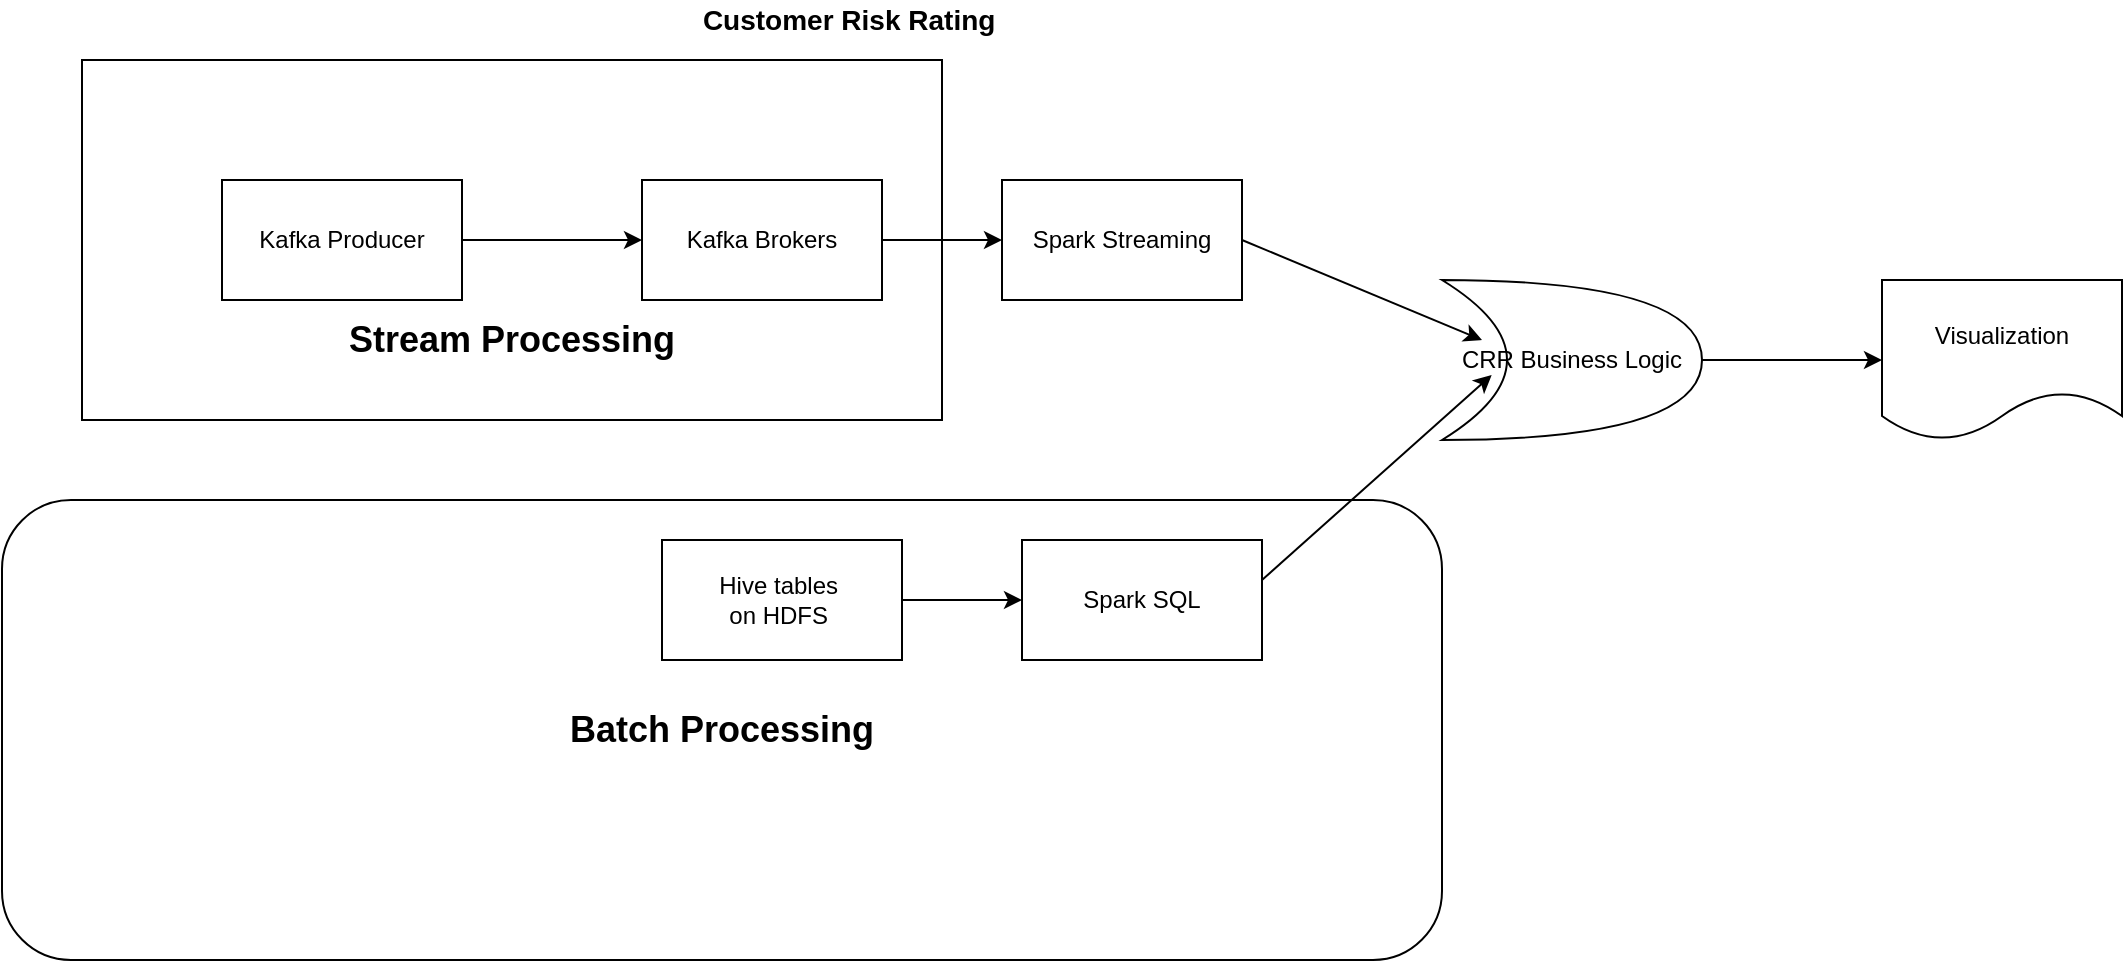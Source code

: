 <mxfile version="14.5.6" type="github">
  <diagram id="3YKS5hAJArZmH1cnRA6m" name="Page-1">
    <mxGraphModel dx="1209" dy="663" grid="1" gridSize="10" guides="1" tooltips="1" connect="1" arrows="1" fold="1" page="1" pageScale="1" pageWidth="1654" pageHeight="1169" math="0" shadow="0">
      <root>
        <mxCell id="0" />
        <mxCell id="1" parent="0" />
        <mxCell id="ugxK-Kp55vjIR1qKH1Q9-30" value="&lt;b&gt;&lt;font style=&quot;font-size: 18px&quot;&gt;Batch Processing&lt;/font&gt;&lt;/b&gt;" style="rounded=1;whiteSpace=wrap;html=1;" vertex="1" parent="1">
          <mxGeometry x="40" y="280" width="720" height="230" as="geometry" />
        </mxCell>
        <mxCell id="ugxK-Kp55vjIR1qKH1Q9-24" value="&lt;br&gt;&lt;br&gt;&lt;br&gt;&lt;br&gt;&lt;br&gt;&lt;br&gt;&lt;br&gt;&lt;font style=&quot;font-size: 18px&quot;&gt;&lt;b&gt;Stream Processing&lt;/b&gt;&lt;/font&gt;" style="rounded=0;whiteSpace=wrap;html=1;" vertex="1" parent="1">
          <mxGeometry x="80" y="60" width="430" height="180" as="geometry" />
        </mxCell>
        <mxCell id="ugxK-Kp55vjIR1qKH1Q9-6" style="edgeStyle=orthogonalEdgeStyle;rounded=0;orthogonalLoop=1;jettySize=auto;html=1;exitX=1;exitY=0.5;exitDx=0;exitDy=0;entryX=0;entryY=0.5;entryDx=0;entryDy=0;" edge="1" parent="1" source="EfSdaL0TcR9g5Bu1C6k8-1" target="ugxK-Kp55vjIR1qKH1Q9-2">
          <mxGeometry relative="1" as="geometry" />
        </mxCell>
        <mxCell id="EfSdaL0TcR9g5Bu1C6k8-1" value="Kafka Producer" style="rounded=0;whiteSpace=wrap;html=1;" parent="1" vertex="1">
          <mxGeometry x="150" y="120" width="120" height="60" as="geometry" />
        </mxCell>
        <mxCell id="ugxK-Kp55vjIR1qKH1Q9-1" value="&lt;b&gt;&lt;font style=&quot;font-size: 14px&quot;&gt;Customer Risk Rating&amp;nbsp;&lt;/font&gt;&lt;/b&gt;" style="text;html=1;align=center;verticalAlign=middle;resizable=0;points=[];autosize=1;" vertex="1" parent="1">
          <mxGeometry x="380" y="30" width="170" height="20" as="geometry" />
        </mxCell>
        <mxCell id="ugxK-Kp55vjIR1qKH1Q9-11" style="edgeStyle=orthogonalEdgeStyle;rounded=0;orthogonalLoop=1;jettySize=auto;html=1;exitX=1;exitY=0.5;exitDx=0;exitDy=0;entryX=0;entryY=0.5;entryDx=0;entryDy=0;" edge="1" parent="1" source="ugxK-Kp55vjIR1qKH1Q9-2" target="ugxK-Kp55vjIR1qKH1Q9-3">
          <mxGeometry relative="1" as="geometry" />
        </mxCell>
        <mxCell id="ugxK-Kp55vjIR1qKH1Q9-2" value="Kafka Brokers" style="rounded=0;whiteSpace=wrap;html=1;" vertex="1" parent="1">
          <mxGeometry x="360" y="120" width="120" height="60" as="geometry" />
        </mxCell>
        <mxCell id="ugxK-Kp55vjIR1qKH1Q9-3" value="Spark Streaming" style="rounded=0;whiteSpace=wrap;html=1;" vertex="1" parent="1">
          <mxGeometry x="540" y="120" width="120" height="60" as="geometry" />
        </mxCell>
        <mxCell id="ugxK-Kp55vjIR1qKH1Q9-29" style="edgeStyle=orthogonalEdgeStyle;rounded=0;orthogonalLoop=1;jettySize=auto;html=1;exitX=1;exitY=0.5;exitDx=0;exitDy=0;entryX=0;entryY=0.5;entryDx=0;entryDy=0;" edge="1" parent="1" source="ugxK-Kp55vjIR1qKH1Q9-4" target="ugxK-Kp55vjIR1qKH1Q9-27">
          <mxGeometry relative="1" as="geometry" />
        </mxCell>
        <mxCell id="ugxK-Kp55vjIR1qKH1Q9-4" value="Hive tables&amp;nbsp;&lt;br&gt;on HDFS&amp;nbsp;" style="rounded=0;whiteSpace=wrap;html=1;" vertex="1" parent="1">
          <mxGeometry x="370" y="300" width="120" height="60" as="geometry" />
        </mxCell>
        <mxCell id="ugxK-Kp55vjIR1qKH1Q9-12" value="" style="endArrow=classic;html=1;exitX=1;exitY=0.5;exitDx=0;exitDy=0;" edge="1" parent="1" source="ugxK-Kp55vjIR1qKH1Q9-3">
          <mxGeometry width="50" height="50" relative="1" as="geometry">
            <mxPoint x="710" y="200" as="sourcePoint" />
            <mxPoint x="780" y="200" as="targetPoint" />
          </mxGeometry>
        </mxCell>
        <mxCell id="ugxK-Kp55vjIR1qKH1Q9-22" style="edgeStyle=orthogonalEdgeStyle;rounded=0;orthogonalLoop=1;jettySize=auto;html=1;exitX=1;exitY=0.5;exitDx=0;exitDy=0;exitPerimeter=0;" edge="1" parent="1" source="ugxK-Kp55vjIR1qKH1Q9-17" target="ugxK-Kp55vjIR1qKH1Q9-21">
          <mxGeometry relative="1" as="geometry" />
        </mxCell>
        <mxCell id="ugxK-Kp55vjIR1qKH1Q9-17" value="CRR Business Logic" style="shape=xor;whiteSpace=wrap;html=1;" vertex="1" parent="1">
          <mxGeometry x="760" y="170" width="130" height="80" as="geometry" />
        </mxCell>
        <mxCell id="ugxK-Kp55vjIR1qKH1Q9-19" value="" style="endArrow=classic;html=1;entryX=0.191;entryY=0.594;entryDx=0;entryDy=0;entryPerimeter=0;" edge="1" parent="1" target="ugxK-Kp55vjIR1qKH1Q9-17">
          <mxGeometry width="50" height="50" relative="1" as="geometry">
            <mxPoint x="670" y="320" as="sourcePoint" />
            <mxPoint x="720" y="270" as="targetPoint" />
          </mxGeometry>
        </mxCell>
        <mxCell id="ugxK-Kp55vjIR1qKH1Q9-21" value="Visualization" style="shape=document;whiteSpace=wrap;html=1;boundedLbl=1;" vertex="1" parent="1">
          <mxGeometry x="980" y="170" width="120" height="80" as="geometry" />
        </mxCell>
        <mxCell id="ugxK-Kp55vjIR1qKH1Q9-27" value="Spark SQL" style="rounded=0;whiteSpace=wrap;html=1;" vertex="1" parent="1">
          <mxGeometry x="550" y="300" width="120" height="60" as="geometry" />
        </mxCell>
      </root>
    </mxGraphModel>
  </diagram>
</mxfile>
